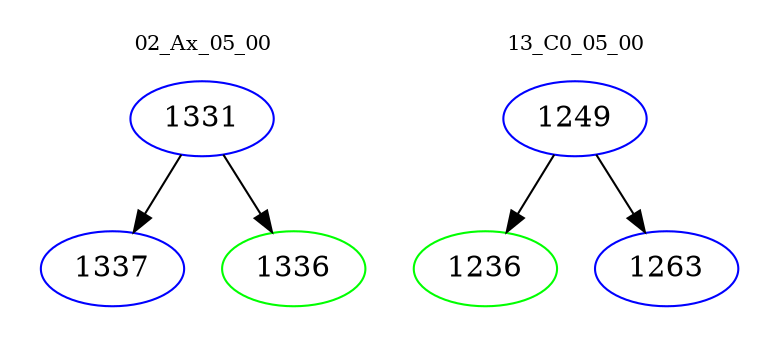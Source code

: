 digraph{
subgraph cluster_0 {
color = white
label = "02_Ax_05_00";
fontsize=10;
T0_1331 [label="1331", color="blue"]
T0_1331 -> T0_1337 [color="black"]
T0_1337 [label="1337", color="blue"]
T0_1331 -> T0_1336 [color="black"]
T0_1336 [label="1336", color="green"]
}
subgraph cluster_1 {
color = white
label = "13_C0_05_00";
fontsize=10;
T1_1249 [label="1249", color="blue"]
T1_1249 -> T1_1236 [color="black"]
T1_1236 [label="1236", color="green"]
T1_1249 -> T1_1263 [color="black"]
T1_1263 [label="1263", color="blue"]
}
}
